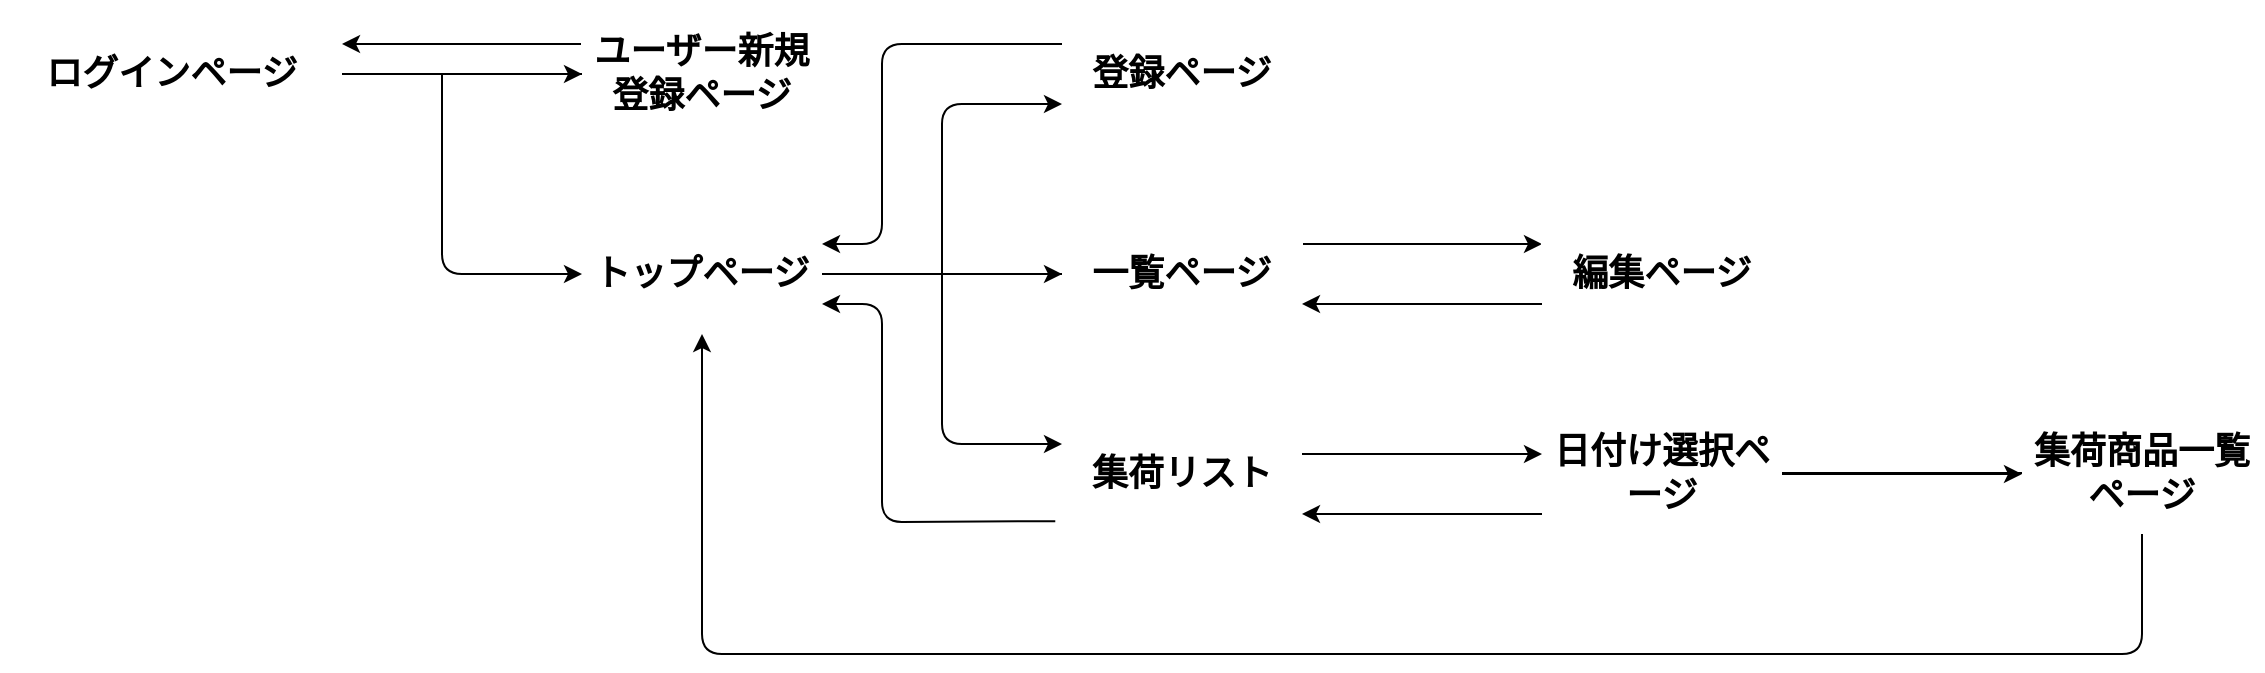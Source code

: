 <mxfile>
    <diagram id="fnEr6iBxUHwxzbPUwI29" name="ページ1">
        <mxGraphModel dx="1136" dy="328" grid="1" gridSize="10" guides="1" tooltips="1" connect="1" arrows="1" fold="1" page="1" pageScale="1" pageWidth="827" pageHeight="1169" math="0" shadow="0">
            <root>
                <mxCell id="0"/>
                <mxCell id="1" parent="0"/>
                <mxCell id="2" value="&lt;h2&gt;ログインページ&lt;/h2&gt;" style="rounded=1;whiteSpace=wrap;html=1;fillColor=none;strokeColor=#FFFFFF;" vertex="1" parent="1">
                    <mxGeometry x="-810" y="40" width="170" height="60" as="geometry"/>
                </mxCell>
                <mxCell id="4" value="&lt;h2&gt;トップページ&lt;/h2&gt;" style="rounded=1;whiteSpace=wrap;html=1;fillColor=none;strokeColor=#FFFFFF;" vertex="1" parent="1">
                    <mxGeometry x="-520" y="140" width="120" height="60" as="geometry"/>
                </mxCell>
                <mxCell id="28" style="edgeStyle=none;html=1;entryX=1;entryY=0.25;entryDx=0;entryDy=0;exitX=0;exitY=0.25;exitDx=0;exitDy=0;" edge="1" parent="1" source="5" target="2">
                    <mxGeometry relative="1" as="geometry"/>
                </mxCell>
                <mxCell id="5" value="&lt;h2&gt;ユーザー新規登録ページ&lt;/h2&gt;" style="rounded=1;whiteSpace=wrap;html=1;fillColor=none;strokeColor=#FFFFFF;" vertex="1" parent="1">
                    <mxGeometry x="-520" y="40" width="120" height="60" as="geometry"/>
                </mxCell>
                <mxCell id="10" value="" style="endArrow=none;html=1;entryX=0;entryY=0.5;entryDx=0;entryDy=0;exitX=1;exitY=0.5;exitDx=0;exitDy=0;" edge="1" parent="1" source="2" target="5">
                    <mxGeometry width="50" height="50" relative="1" as="geometry">
                        <mxPoint x="-610" y="190" as="sourcePoint"/>
                        <mxPoint x="-560" y="140" as="targetPoint"/>
                    </mxGeometry>
                </mxCell>
                <mxCell id="12" value="&lt;h2&gt;集荷リスト&lt;/h2&gt;" style="rounded=1;whiteSpace=wrap;html=1;fillColor=none;strokeColor=#FFFFFF;" vertex="1" parent="1">
                    <mxGeometry x="-280" y="240" width="120" height="60" as="geometry"/>
                </mxCell>
                <mxCell id="35" style="edgeStyle=none;html=1;exitX=1;exitY=0.25;exitDx=0;exitDy=0;entryX=0;entryY=0.25;entryDx=0;entryDy=0;" edge="1" parent="1" source="13" target="20">
                    <mxGeometry relative="1" as="geometry"/>
                </mxCell>
                <mxCell id="13" value="&lt;h2&gt;一覧ページ&lt;/h2&gt;" style="rounded=1;whiteSpace=wrap;html=1;fillColor=none;strokeColor=#FFFFFF;" vertex="1" parent="1">
                    <mxGeometry x="-280" y="140" width="120" height="60" as="geometry"/>
                </mxCell>
                <mxCell id="14" value="&lt;h2&gt;登録ページ&lt;/h2&gt;" style="rounded=1;whiteSpace=wrap;html=1;fillColor=none;strokeColor=#FFFFFF;" vertex="1" parent="1">
                    <mxGeometry x="-280" y="40" width="120" height="60" as="geometry"/>
                </mxCell>
                <mxCell id="15" value="" style="endArrow=none;html=1;entryX=0;entryY=0.5;entryDx=0;entryDy=0;exitX=1;exitY=0.5;exitDx=0;exitDy=0;" edge="1" parent="1" source="4" target="13">
                    <mxGeometry width="50" height="50" relative="1" as="geometry">
                        <mxPoint x="-420" y="190" as="sourcePoint"/>
                        <mxPoint x="-370" y="140" as="targetPoint"/>
                    </mxGeometry>
                </mxCell>
                <mxCell id="19" value="&lt;h2&gt;日付け選択ページ&lt;/h2&gt;" style="rounded=1;whiteSpace=wrap;html=1;fillColor=none;strokeColor=#FFFFFF;" vertex="1" parent="1">
                    <mxGeometry x="-40" y="240" width="120" height="60" as="geometry"/>
                </mxCell>
                <mxCell id="20" value="&lt;h2&gt;編集ページ&lt;/h2&gt;" style="rounded=1;whiteSpace=wrap;html=1;fillColor=none;strokeColor=#FFFFFF;" vertex="1" parent="1">
                    <mxGeometry x="-40" y="140" width="120" height="60" as="geometry"/>
                </mxCell>
                <mxCell id="23" value="&lt;h2&gt;集荷商品一覧ページ&lt;/h2&gt;" style="rounded=1;whiteSpace=wrap;html=1;fillColor=none;strokeColor=#FFFFFF;" vertex="1" parent="1">
                    <mxGeometry x="200" y="240" width="120" height="60" as="geometry"/>
                </mxCell>
                <mxCell id="24" value="" style="endArrow=none;html=1;entryX=0;entryY=0.5;entryDx=0;entryDy=0;exitX=1;exitY=0.5;exitDx=0;exitDy=0;" edge="1" parent="1">
                    <mxGeometry width="50" height="50" relative="1" as="geometry">
                        <mxPoint x="80" y="269.5" as="sourcePoint"/>
                        <mxPoint x="200" y="269.5" as="targetPoint"/>
                    </mxGeometry>
                </mxCell>
                <mxCell id="26" value="" style="endArrow=classic;html=1;exitX=1;exitY=0.5;exitDx=0;exitDy=0;entryX=0;entryY=0.5;entryDx=0;entryDy=0;" edge="1" parent="1" source="2" target="5">
                    <mxGeometry width="50" height="50" relative="1" as="geometry">
                        <mxPoint x="-570" y="160" as="sourcePoint"/>
                        <mxPoint x="-520" y="110" as="targetPoint"/>
                    </mxGeometry>
                </mxCell>
                <mxCell id="29" value="" style="endArrow=classic;html=1;entryX=0;entryY=0.5;entryDx=0;entryDy=0;" edge="1" parent="1" target="23">
                    <mxGeometry width="50" height="50" relative="1" as="geometry">
                        <mxPoint x="80" y="270" as="sourcePoint"/>
                        <mxPoint x="160" y="170" as="targetPoint"/>
                    </mxGeometry>
                </mxCell>
                <mxCell id="30" value="" style="endArrow=classic;html=1;entryX=0;entryY=0.5;entryDx=0;entryDy=0;" edge="1" parent="1" target="13">
                    <mxGeometry width="50" height="50" relative="1" as="geometry">
                        <mxPoint x="-400" y="170" as="sourcePoint"/>
                        <mxPoint x="-330" y="140" as="targetPoint"/>
                    </mxGeometry>
                </mxCell>
                <mxCell id="31" value="" style="endArrow=classic;html=1;entryX=0;entryY=0.75;entryDx=0;entryDy=0;" edge="1" parent="1" target="14">
                    <mxGeometry width="50" height="50" relative="1" as="geometry">
                        <mxPoint x="-340" y="170" as="sourcePoint"/>
                        <mxPoint x="-280" y="70" as="targetPoint"/>
                        <Array as="points">
                            <mxPoint x="-340" y="85"/>
                        </Array>
                    </mxGeometry>
                </mxCell>
                <mxCell id="32" value="" style="endArrow=classic;html=1;entryX=0;entryY=0.25;entryDx=0;entryDy=0;" edge="1" parent="1" target="12">
                    <mxGeometry width="50" height="50" relative="1" as="geometry">
                        <mxPoint x="-340" y="170" as="sourcePoint"/>
                        <mxPoint x="-290" y="200" as="targetPoint"/>
                        <Array as="points">
                            <mxPoint x="-340" y="255"/>
                        </Array>
                    </mxGeometry>
                </mxCell>
                <mxCell id="33" value="" style="endArrow=classic;html=1;entryX=0;entryY=0.5;entryDx=0;entryDy=0;" edge="1" parent="1" target="4">
                    <mxGeometry width="50" height="50" relative="1" as="geometry">
                        <mxPoint x="-590" y="70" as="sourcePoint"/>
                        <mxPoint x="-600" y="150" as="targetPoint"/>
                        <Array as="points">
                            <mxPoint x="-590" y="170"/>
                        </Array>
                    </mxGeometry>
                </mxCell>
                <mxCell id="34" value="" style="endArrow=classic;html=1;entryX=1;entryY=0.75;entryDx=0;entryDy=0;exitX=0;exitY=0.75;exitDx=0;exitDy=0;" edge="1" parent="1" source="20" target="13">
                    <mxGeometry width="50" height="50" relative="1" as="geometry">
                        <mxPoint x="-50" y="185" as="sourcePoint"/>
                        <mxPoint x="-50" y="170" as="targetPoint"/>
                    </mxGeometry>
                </mxCell>
                <mxCell id="36" style="edgeStyle=none;html=1;exitX=1;exitY=0.25;exitDx=0;exitDy=0;entryX=0;entryY=0.25;entryDx=0;entryDy=0;" edge="1" parent="1">
                    <mxGeometry relative="1" as="geometry">
                        <mxPoint x="-160" y="260" as="sourcePoint"/>
                        <mxPoint x="-40" y="260" as="targetPoint"/>
                    </mxGeometry>
                </mxCell>
                <mxCell id="37" value="" style="endArrow=classic;html=1;entryX=1;entryY=0.75;entryDx=0;entryDy=0;exitX=0;exitY=0.75;exitDx=0;exitDy=0;" edge="1" parent="1">
                    <mxGeometry width="50" height="50" relative="1" as="geometry">
                        <mxPoint x="-40" y="290" as="sourcePoint"/>
                        <mxPoint x="-160" y="290" as="targetPoint"/>
                    </mxGeometry>
                </mxCell>
                <mxCell id="39" value="" style="endArrow=classic;html=1;entryX=0.5;entryY=1;entryDx=0;entryDy=0;exitX=0.5;exitY=1;exitDx=0;exitDy=0;" edge="1" parent="1" source="23" target="4">
                    <mxGeometry width="50" height="50" relative="1" as="geometry">
                        <mxPoint x="-490" y="250" as="sourcePoint"/>
                        <mxPoint x="-440" y="200" as="targetPoint"/>
                        <Array as="points">
                            <mxPoint x="260" y="360"/>
                            <mxPoint x="-460" y="360"/>
                        </Array>
                    </mxGeometry>
                </mxCell>
                <mxCell id="40" value="" style="endArrow=classic;html=1;entryX=1;entryY=0.75;entryDx=0;entryDy=0;exitX=-0.028;exitY=0.893;exitDx=0;exitDy=0;exitPerimeter=0;" edge="1" parent="1" source="12" target="4">
                    <mxGeometry width="50" height="50" relative="1" as="geometry">
                        <mxPoint x="-400" y="240" as="sourcePoint"/>
                        <mxPoint x="-350" y="190" as="targetPoint"/>
                        <Array as="points">
                            <mxPoint x="-370" y="294"/>
                            <mxPoint x="-370" y="185"/>
                        </Array>
                    </mxGeometry>
                </mxCell>
                <mxCell id="44" value="" style="endArrow=classic;html=1;exitX=0;exitY=0.25;exitDx=0;exitDy=0;entryX=1;entryY=0.25;entryDx=0;entryDy=0;" edge="1" parent="1" source="14" target="4">
                    <mxGeometry width="50" height="50" relative="1" as="geometry">
                        <mxPoint x="-280" y="258.58" as="sourcePoint"/>
                        <mxPoint x="-397" y="160" as="targetPoint"/>
                        <Array as="points">
                            <mxPoint x="-370" y="55"/>
                            <mxPoint x="-370" y="155"/>
                        </Array>
                    </mxGeometry>
                </mxCell>
            </root>
        </mxGraphModel>
    </diagram>
</mxfile>